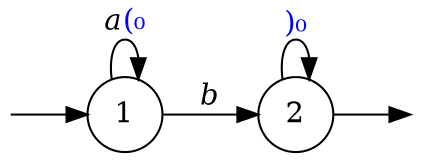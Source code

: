 digraph {
        Q0 [style=invisible,height=0,width=0,fixedsize=true];
        Q1 [style=invisible,height=0,width=0,fixedsize=true];
        node [shape=circle];
        graph [rankdir="LR"];
        Q0 -> 1;
        1 -> 1 [label = <<i>a</i><FONT COLOR="blue">(₀</FONT>>];
        1 -> 2 [label = <<i>b</i>>];
        2 -> 2 [label = <<FONT COLOR="blue">)₀</FONT>>];
        2 -> Q1;
}